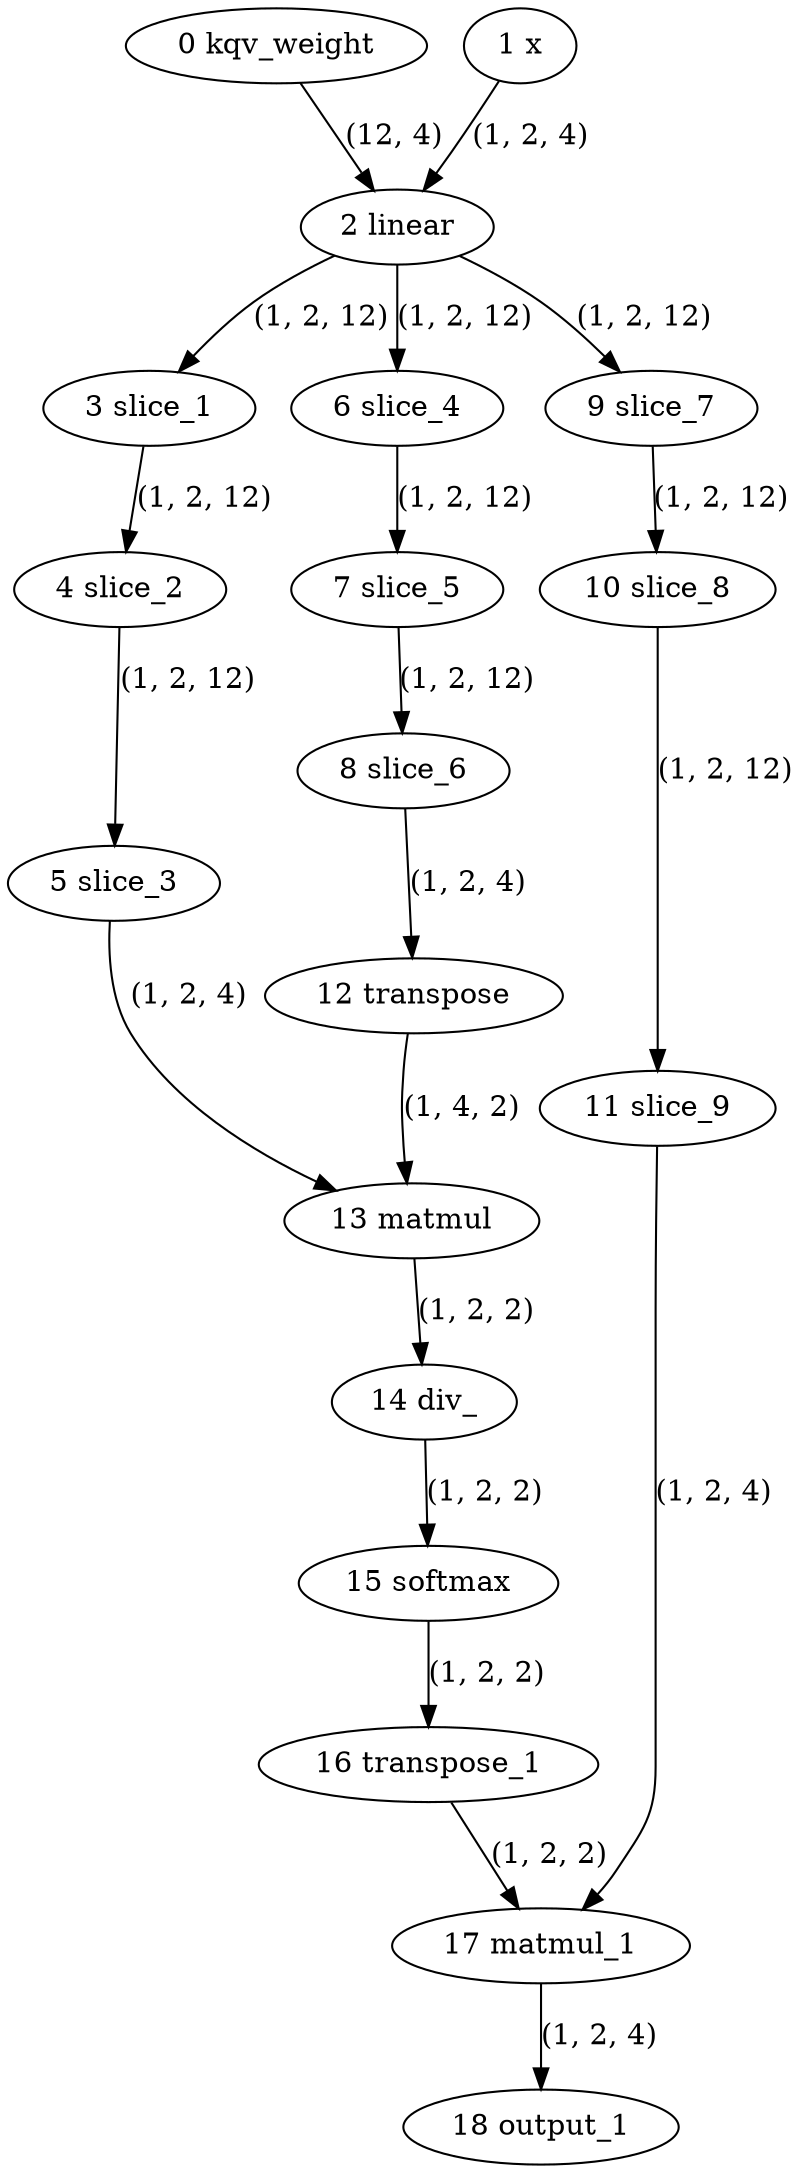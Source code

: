 strict digraph  {
"0 kqv_weight" [id=0, type=get_attr];
"1 x" [id=1, type=input];
"2 linear" [id=2, type=linear];
"3 slice_1" [id=3, type=slice];
"4 slice_2" [id=4, type=slice];
"5 slice_3" [id=5, type=slice];
"6 slice_4" [id=6, type=slice];
"7 slice_5" [id=7, type=slice];
"8 slice_6" [id=8, type=slice];
"9 slice_7" [id=9, type=slice];
"10 slice_8" [id=10, type=slice];
"11 slice_9" [id=11, type=slice];
"12 transpose" [id=12, type=transpose];
"13 matmul" [id=13, type=matmul];
"14 div_" [id=14, type=div_];
"15 softmax" [id=15, type=softmax];
"16 transpose_1" [id=16, type=transpose];
"17 matmul_1" [id=17, type=matmul];
"18 output_1" [id=18, type=output];
"0 kqv_weight" -> "2 linear"  [label="(12, 4)", style=solid];
"1 x" -> "2 linear"  [label="(1, 2, 4)", style=solid];
"2 linear" -> "3 slice_1"  [label="(1, 2, 12)", style=solid];
"2 linear" -> "6 slice_4"  [label="(1, 2, 12)", style=solid];
"2 linear" -> "9 slice_7"  [label="(1, 2, 12)", style=solid];
"3 slice_1" -> "4 slice_2"  [label="(1, 2, 12)", style=solid];
"4 slice_2" -> "5 slice_3"  [label="(1, 2, 12)", style=solid];
"5 slice_3" -> "13 matmul"  [label="(1, 2, 4)", style=solid];
"6 slice_4" -> "7 slice_5"  [label="(1, 2, 12)", style=solid];
"7 slice_5" -> "8 slice_6"  [label="(1, 2, 12)", style=solid];
"8 slice_6" -> "12 transpose"  [label="(1, 2, 4)", style=solid];
"9 slice_7" -> "10 slice_8"  [label="(1, 2, 12)", style=solid];
"10 slice_8" -> "11 slice_9"  [label="(1, 2, 12)", style=solid];
"11 slice_9" -> "17 matmul_1"  [label="(1, 2, 4)", style=solid];
"12 transpose" -> "13 matmul"  [label="(1, 4, 2)", style=solid];
"13 matmul" -> "14 div_"  [label="(1, 2, 2)", style=solid];
"14 div_" -> "15 softmax"  [label="(1, 2, 2)", style=solid];
"15 softmax" -> "16 transpose_1"  [label="(1, 2, 2)", style=solid];
"16 transpose_1" -> "17 matmul_1"  [label="(1, 2, 2)", style=solid];
"17 matmul_1" -> "18 output_1"  [label="(1, 2, 4)", style=solid];
}
